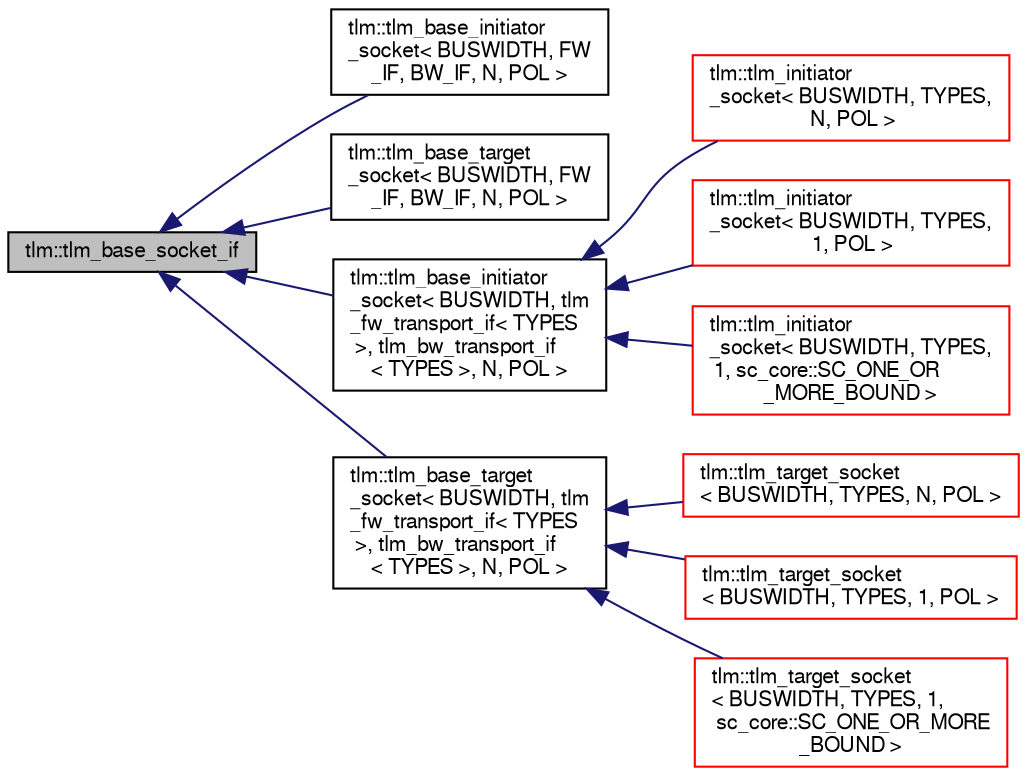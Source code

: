 digraph "tlm::tlm_base_socket_if"
{
  edge [fontname="FreeSans",fontsize="10",labelfontname="FreeSans",labelfontsize="10"];
  node [fontname="FreeSans",fontsize="10",shape=record];
  rankdir="LR";
  Node0 [label="tlm::tlm_base_socket_if",height=0.2,width=0.4,color="black", fillcolor="grey75", style="filled", fontcolor="black"];
  Node0 -> Node1 [dir="back",color="midnightblue",fontsize="10",style="solid",fontname="FreeSans"];
  Node1 [label="tlm::tlm_base_initiator\l_socket\< BUSWIDTH, FW\l_IF, BW_IF, N, POL \>",height=0.2,width=0.4,color="black", fillcolor="white", style="filled",URL="$a02515.html"];
  Node0 -> Node2 [dir="back",color="midnightblue",fontsize="10",style="solid",fontname="FreeSans"];
  Node2 [label="tlm::tlm_base_target\l_socket\< BUSWIDTH, FW\l_IF, BW_IF, N, POL \>",height=0.2,width=0.4,color="black", fillcolor="white", style="filled",URL="$a02511.html"];
  Node0 -> Node3 [dir="back",color="midnightblue",fontsize="10",style="solid",fontname="FreeSans"];
  Node3 [label="tlm::tlm_base_initiator\l_socket\< BUSWIDTH, tlm\l_fw_transport_if\< TYPES\l \>, tlm_bw_transport_if\l\< TYPES \>, N, POL \>",height=0.2,width=0.4,color="black", fillcolor="white", style="filled",URL="$a02515.html"];
  Node3 -> Node4 [dir="back",color="midnightblue",fontsize="10",style="solid",fontname="FreeSans"];
  Node4 [label="tlm::tlm_initiator\l_socket\< BUSWIDTH, TYPES,\l N, POL \>",height=0.2,width=0.4,color="red", fillcolor="white", style="filled",URL="$a02519.html"];
  Node3 -> Node9 [dir="back",color="midnightblue",fontsize="10",style="solid",fontname="FreeSans"];
  Node9 [label="tlm::tlm_initiator\l_socket\< BUSWIDTH, TYPES,\l 1, POL \>",height=0.2,width=0.4,color="red", fillcolor="white", style="filled",URL="$a02519.html"];
  Node3 -> Node16 [dir="back",color="midnightblue",fontsize="10",style="solid",fontname="FreeSans"];
  Node16 [label="tlm::tlm_initiator\l_socket\< BUSWIDTH, TYPES,\l 1, sc_core::SC_ONE_OR\l_MORE_BOUND \>",height=0.2,width=0.4,color="red", fillcolor="white", style="filled",URL="$a02519.html"];
  Node0 -> Node21 [dir="back",color="midnightblue",fontsize="10",style="solid",fontname="FreeSans"];
  Node21 [label="tlm::tlm_base_target\l_socket\< BUSWIDTH, tlm\l_fw_transport_if\< TYPES\l \>, tlm_bw_transport_if\l\< TYPES \>, N, POL \>",height=0.2,width=0.4,color="black", fillcolor="white", style="filled",URL="$a02511.html"];
  Node21 -> Node22 [dir="back",color="midnightblue",fontsize="10",style="solid",fontname="FreeSans"];
  Node22 [label="tlm::tlm_target_socket\l\< BUSWIDTH, TYPES, N, POL \>",height=0.2,width=0.4,color="red", fillcolor="white", style="filled",URL="$a02523.html"];
  Node21 -> Node27 [dir="back",color="midnightblue",fontsize="10",style="solid",fontname="FreeSans"];
  Node27 [label="tlm::tlm_target_socket\l\< BUSWIDTH, TYPES, 1, POL \>",height=0.2,width=0.4,color="red", fillcolor="white", style="filled",URL="$a02523.html"];
  Node21 -> Node40 [dir="back",color="midnightblue",fontsize="10",style="solid",fontname="FreeSans"];
  Node40 [label="tlm::tlm_target_socket\l\< BUSWIDTH, TYPES, 1,\l sc_core::SC_ONE_OR_MORE\l_BOUND \>",height=0.2,width=0.4,color="red", fillcolor="white", style="filled",URL="$a02523.html"];
}
